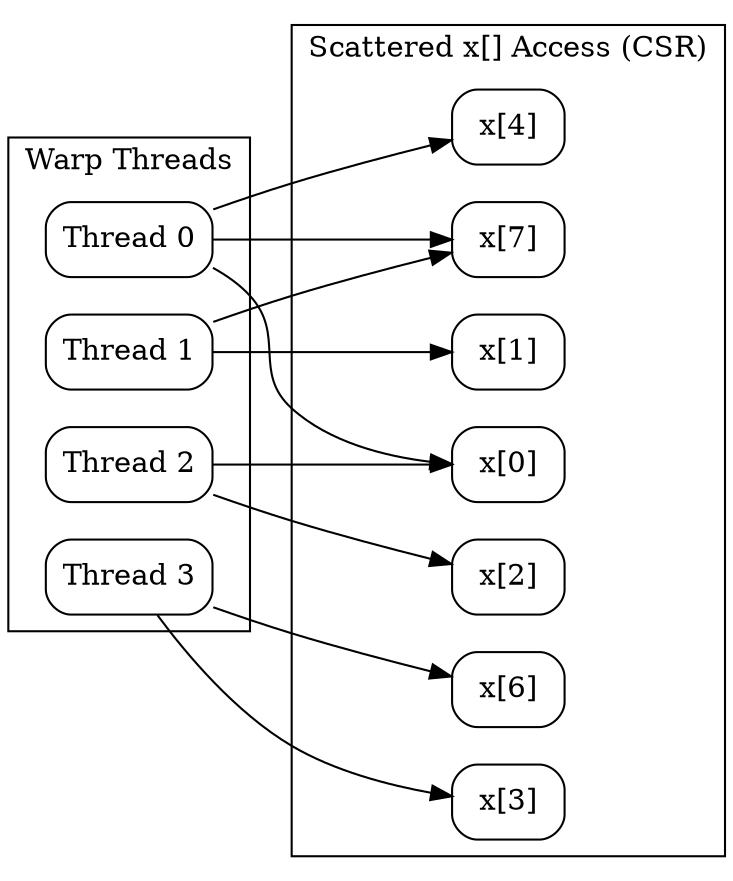    digraph G {
     rankdir=LR;
     node [shape=box, style=rounded];

     subgraph cluster0 { 
       label="Warp Threads";
       t0 [label="Thread 0"];
       t1 [label="Thread 1"];
       t2 [label="Thread 2"];
       t3 [label="Thread 3"];
     }

     subgraph cluster1 { 
       label="Scattered x[] Access (CSR)";
       a0 [label="x[0]"];
       a1 [label="x[4]"];
       a2 [label="x[7]"];
       a3 [label="x[1]"];
       a4 [label="x[2]"];
       a5 [label="x[3]"];
       a6 [label="x[6]"];
     }
     
     t0 -> a0;
     t0 -> a1;
     t0 -> a2;

     t1 -> a3;
     t1 -> a2;

     t2 -> a0;
     t2 -> a4;

     t3 -> a5;
     t3 -> a6;
   }

